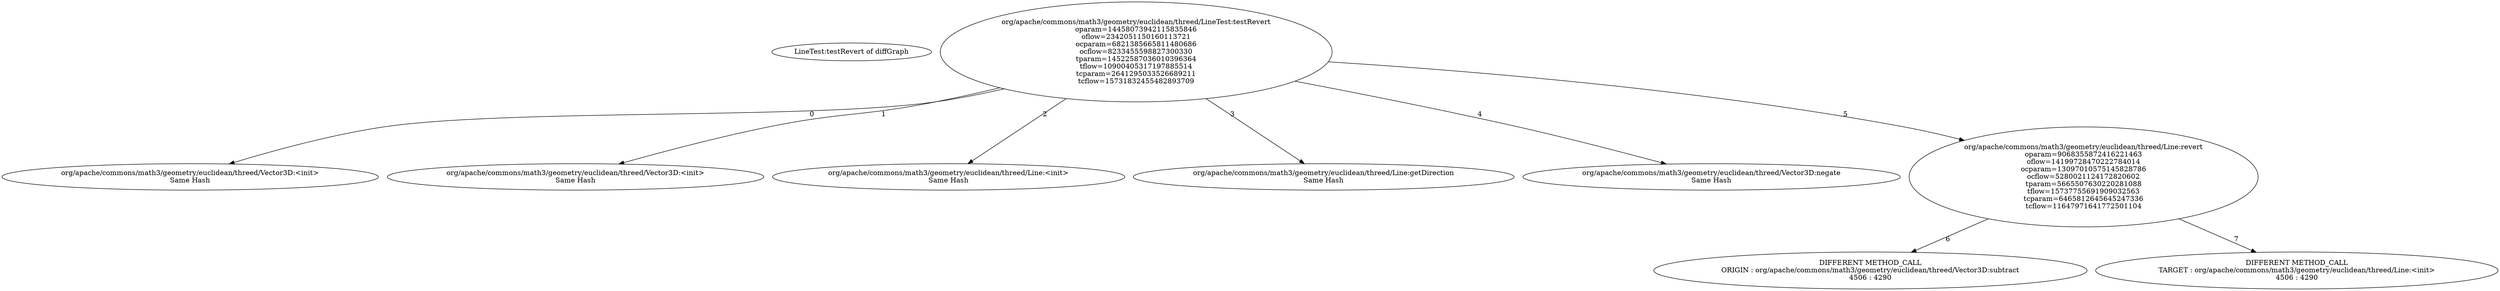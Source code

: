 digraph G {
0[label="LineTest:testRevert of diffGraph"];
1[label="org/apache/commons/math3/geometry/euclidean/threed/LineTest:testRevert
oparam=14458073942115835846
oflow=2342051150160113721
ocparam=6821385665811480686
ocflow=8233455598827300330
tparam=14522587036010396364
tflow=10900405317197885514
tcparam=2641295033526689211
tcflow=15731832455482893709"];
2[label="org/apache/commons/math3/geometry/euclidean/threed/Vector3D:<init>
Same Hash"];
3[label="org/apache/commons/math3/geometry/euclidean/threed/Vector3D:<init>
Same Hash"];
4[label="org/apache/commons/math3/geometry/euclidean/threed/Line:<init>
Same Hash"];
5[label="org/apache/commons/math3/geometry/euclidean/threed/Line:getDirection
Same Hash"];
6[label="org/apache/commons/math3/geometry/euclidean/threed/Vector3D:negate
Same Hash"];
7[label="org/apache/commons/math3/geometry/euclidean/threed/Line:revert
oparam=9068355872416221463
oflow=14199728470222784014
ocparam=13097010575145828786
ocflow=5280021124172820602
tparam=5665507630220281088
tflow=15737755691909032563
tcparam=6465812645645247336
tcflow=11647971641772501104"];
8[label="DIFFERENT METHOD_CALL
ORIGIN : org/apache/commons/math3/geometry/euclidean/threed/Vector3D:subtract
4506 : 4290"];
9[label="DIFFERENT METHOD_CALL
TARGET : org/apache/commons/math3/geometry/euclidean/threed/Line:<init>
4506 : 4290"];
1->2 [label=0];
1->3 [label=1];
1->4 [label=2];
1->5 [label=3];
1->6 [label=4];
1->7 [label=5];
7->8 [label=6];
7->9 [label=7];
}
